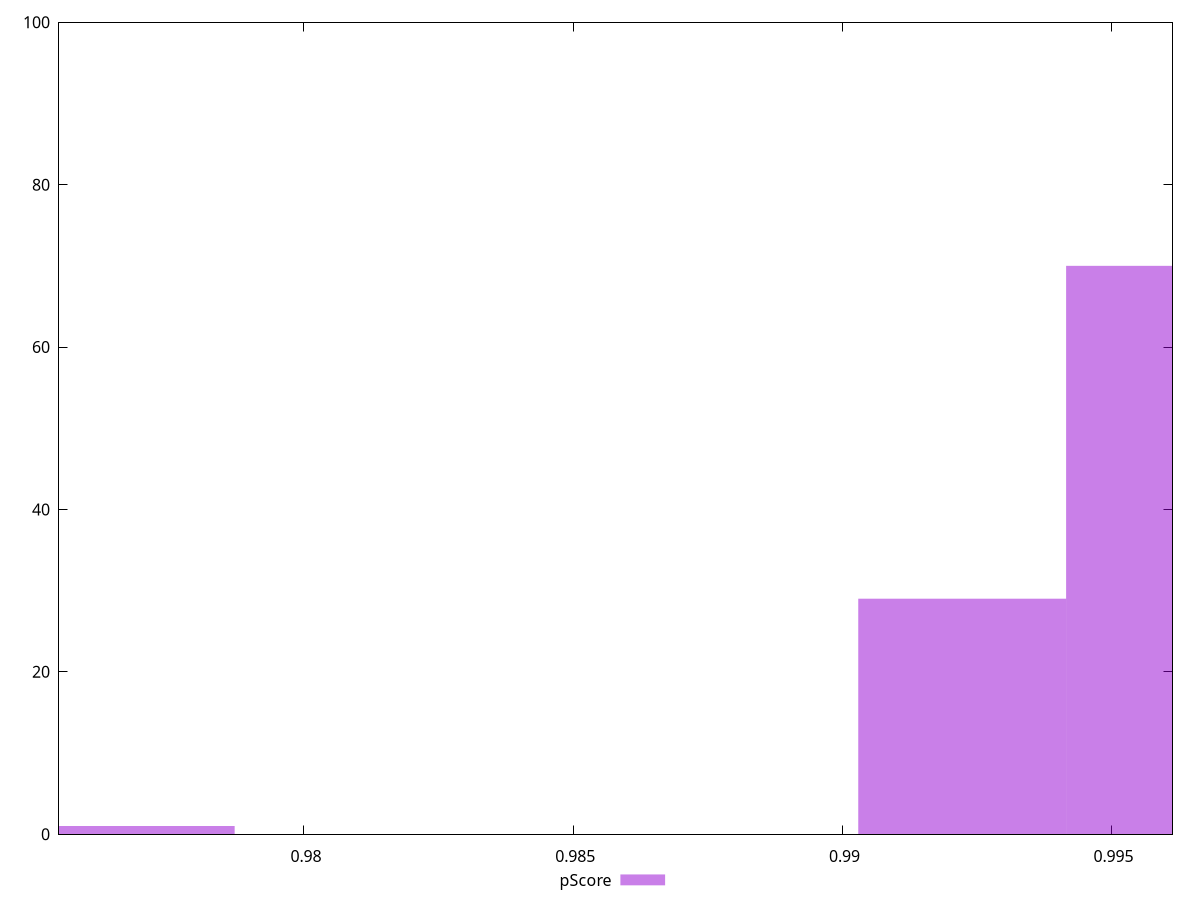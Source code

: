 reset

$pScore <<EOF
0.9767818917495461 1
0.9960858817050707 70
0.9922250837139658 29
EOF

set key outside below
set boxwidth 0.003860797991104925
set xrange [0.9754499609988097:0.9961312738296133]
set yrange [0:100]
set trange [0:100]
set style fill transparent solid 0.5 noborder
set terminal svg size 640, 490 enhanced background rgb 'white'
set output "report_00018_2021-02-10T15-25-16.877Z/speed-index/samples/pages+cached+noadtech/pScore/histogram.svg"

plot $pScore title "pScore" with boxes

reset
